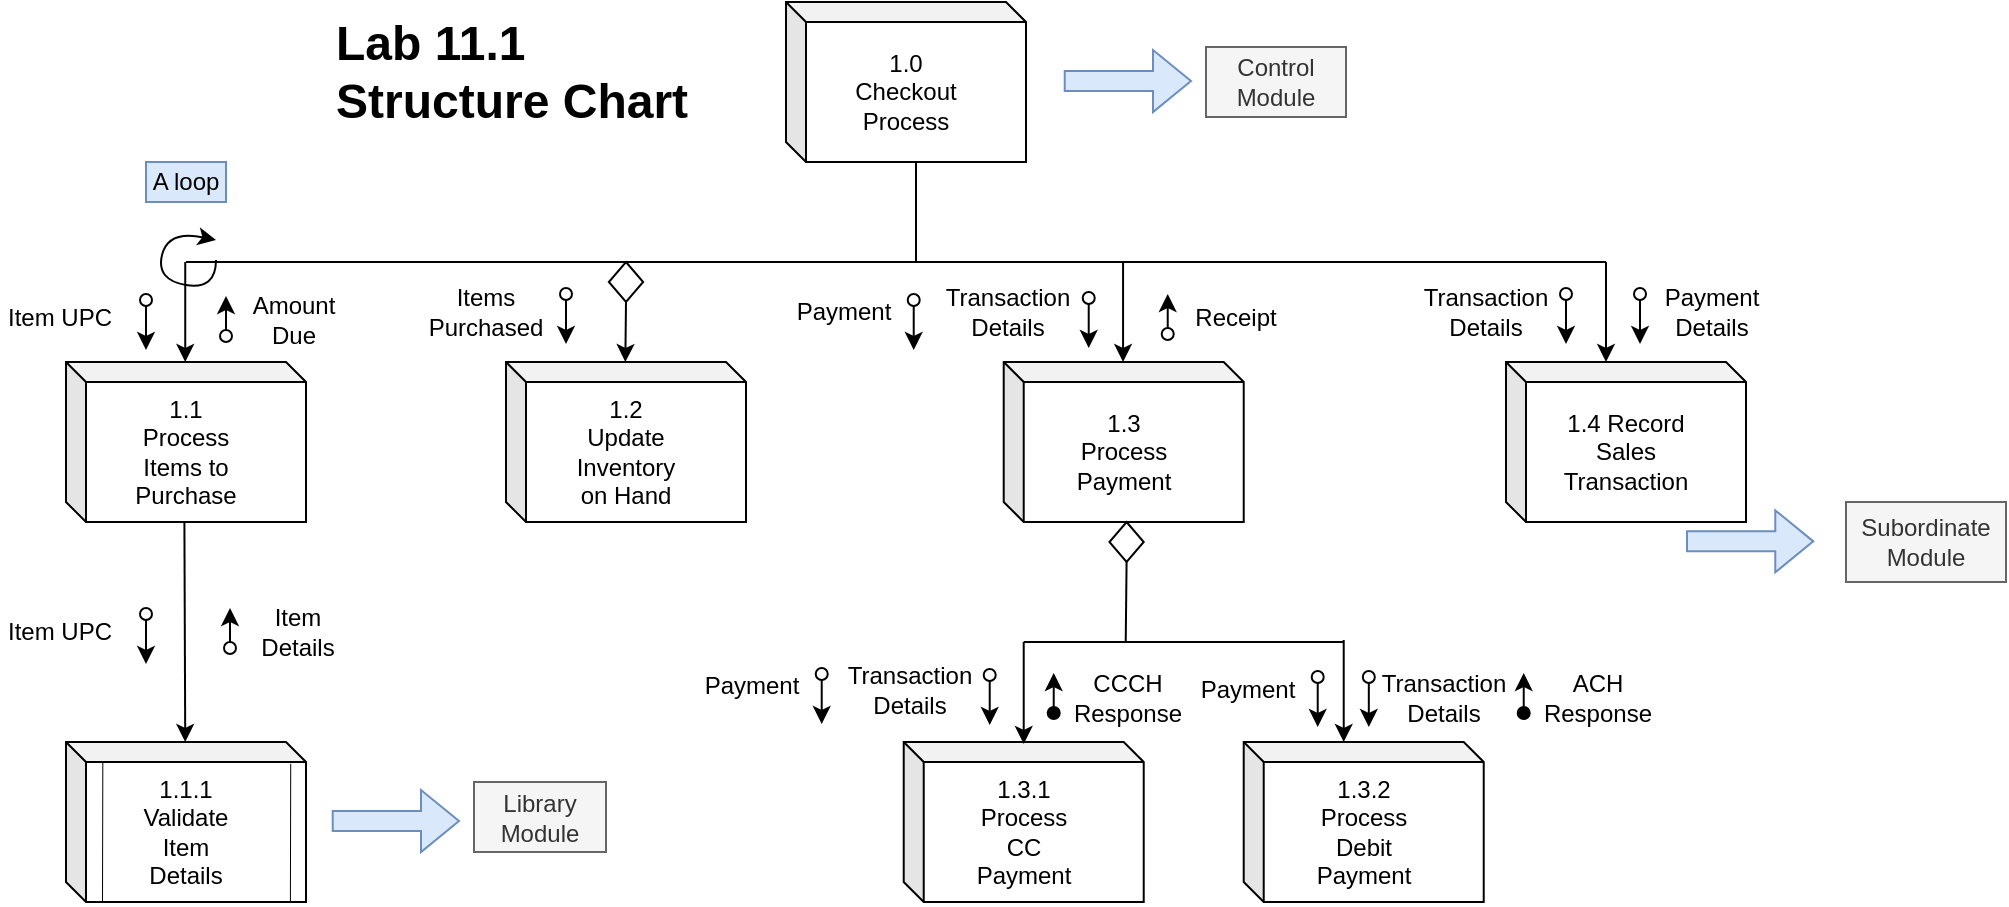 <mxfile version="26.1.0">
  <diagram name="Page-1" id="MD35YzrzWLeS2XZzhqwU">
    <mxGraphModel dx="1236" dy="755" grid="1" gridSize="10" guides="1" tooltips="1" connect="1" arrows="1" fold="1" page="1" pageScale="1" pageWidth="1169" pageHeight="827" math="0" shadow="0">
      <root>
        <mxCell id="0" />
        <mxCell id="1" parent="0" />
        <mxCell id="svk5F5cs-5M3oYEvu1DR-1" value="" style="shape=cube;whiteSpace=wrap;html=1;boundedLbl=1;backgroundOutline=1;darkOpacity=0.05;darkOpacity2=0.1;size=10;" vertex="1" parent="1">
          <mxGeometry x="530" y="170" width="120" height="80" as="geometry" />
        </mxCell>
        <mxCell id="svk5F5cs-5M3oYEvu1DR-2" value="1.0 Checkout Process" style="text;html=1;align=center;verticalAlign=middle;whiteSpace=wrap;rounded=0;" vertex="1" parent="1">
          <mxGeometry x="560" y="200" width="60" height="30" as="geometry" />
        </mxCell>
        <mxCell id="svk5F5cs-5M3oYEvu1DR-3" value="" style="shape=cube;whiteSpace=wrap;html=1;boundedLbl=1;backgroundOutline=1;darkOpacity=0.05;darkOpacity2=0.1;size=10;" vertex="1" parent="1">
          <mxGeometry x="170" y="350" width="120" height="80" as="geometry" />
        </mxCell>
        <mxCell id="svk5F5cs-5M3oYEvu1DR-4" value="1.1 Process Items to Purchase" style="text;html=1;align=center;verticalAlign=middle;whiteSpace=wrap;rounded=0;" vertex="1" parent="1">
          <mxGeometry x="200" y="380" width="60" height="30" as="geometry" />
        </mxCell>
        <mxCell id="svk5F5cs-5M3oYEvu1DR-7" value="" style="shape=cube;whiteSpace=wrap;html=1;boundedLbl=1;backgroundOutline=1;darkOpacity=0.05;darkOpacity2=0.1;size=10;" vertex="1" parent="1">
          <mxGeometry x="390" y="350" width="120" height="80" as="geometry" />
        </mxCell>
        <mxCell id="svk5F5cs-5M3oYEvu1DR-8" value="1.2 Update Inventory on Hand" style="text;html=1;align=center;verticalAlign=middle;whiteSpace=wrap;rounded=0;" vertex="1" parent="1">
          <mxGeometry x="420" y="380" width="60" height="30" as="geometry" />
        </mxCell>
        <mxCell id="svk5F5cs-5M3oYEvu1DR-9" value="" style="shape=cube;whiteSpace=wrap;html=1;boundedLbl=1;backgroundOutline=1;darkOpacity=0.05;darkOpacity2=0.1;size=10;" vertex="1" parent="1">
          <mxGeometry x="890" y="350" width="120" height="80" as="geometry" />
        </mxCell>
        <mxCell id="svk5F5cs-5M3oYEvu1DR-10" value="1.4 Record Sales Transaction" style="text;html=1;align=center;verticalAlign=middle;whiteSpace=wrap;rounded=0;" vertex="1" parent="1">
          <mxGeometry x="920" y="380" width="60" height="30" as="geometry" />
        </mxCell>
        <mxCell id="svk5F5cs-5M3oYEvu1DR-15" value="" style="shape=cube;whiteSpace=wrap;html=1;boundedLbl=1;backgroundOutline=1;darkOpacity=0.05;darkOpacity2=0.1;size=10;" vertex="1" parent="1">
          <mxGeometry x="170" y="540" width="120" height="80" as="geometry" />
        </mxCell>
        <mxCell id="svk5F5cs-5M3oYEvu1DR-16" value="1.1.1 Validate Item Details" style="text;html=1;align=center;verticalAlign=middle;whiteSpace=wrap;rounded=0;" vertex="1" parent="1">
          <mxGeometry x="200" y="570" width="60" height="30" as="geometry" />
        </mxCell>
        <mxCell id="svk5F5cs-5M3oYEvu1DR-17" value="" style="endArrow=none;html=1;rounded=0;entryX=0;entryY=0;entryDx=65;entryDy=80;entryPerimeter=0;" edge="1" parent="1" target="svk5F5cs-5M3oYEvu1DR-1">
          <mxGeometry width="50" height="50" relative="1" as="geometry">
            <mxPoint x="595" y="300" as="sourcePoint" />
            <mxPoint x="560" y="490" as="targetPoint" />
          </mxGeometry>
        </mxCell>
        <mxCell id="svk5F5cs-5M3oYEvu1DR-18" value="" style="endArrow=none;html=1;rounded=0;" edge="1" parent="1">
          <mxGeometry width="50" height="50" relative="1" as="geometry">
            <mxPoint x="230" y="300" as="sourcePoint" />
            <mxPoint x="940" y="300" as="targetPoint" />
          </mxGeometry>
        </mxCell>
        <mxCell id="svk5F5cs-5M3oYEvu1DR-21" value="" style="endArrow=classic;html=1;rounded=0;entryX=0;entryY=0;entryDx=55;entryDy=0;entryPerimeter=0;" edge="1" parent="1">
          <mxGeometry width="50" height="50" relative="1" as="geometry">
            <mxPoint x="229.62" y="300" as="sourcePoint" />
            <mxPoint x="229.62" y="350" as="targetPoint" />
          </mxGeometry>
        </mxCell>
        <mxCell id="svk5F5cs-5M3oYEvu1DR-23" value="" style="endArrow=classic;html=1;rounded=0;entryX=0;entryY=0;entryDx=55;entryDy=0;entryPerimeter=0;" edge="1" parent="1">
          <mxGeometry width="50" height="50" relative="1" as="geometry">
            <mxPoint x="450" y="320" as="sourcePoint" />
            <mxPoint x="449.67" y="350" as="targetPoint" />
          </mxGeometry>
        </mxCell>
        <mxCell id="svk5F5cs-5M3oYEvu1DR-24" value="" style="endArrow=classic;html=1;rounded=0;entryX=0;entryY=0;entryDx=55;entryDy=0;entryPerimeter=0;" edge="1" parent="1">
          <mxGeometry width="50" height="50" relative="1" as="geometry">
            <mxPoint x="940" y="300" as="sourcePoint" />
            <mxPoint x="940" y="350" as="targetPoint" />
          </mxGeometry>
        </mxCell>
        <mxCell id="svk5F5cs-5M3oYEvu1DR-25" value="" style="rhombus;whiteSpace=wrap;html=1;" vertex="1" parent="1">
          <mxGeometry x="441.43" y="300" width="17.14" height="20" as="geometry" />
        </mxCell>
        <mxCell id="svk5F5cs-5M3oYEvu1DR-27" value="" style="endArrow=classic;html=1;rounded=0;" edge="1" parent="1">
          <mxGeometry width="50" height="50" relative="1" as="geometry">
            <mxPoint x="229.2" y="430" as="sourcePoint" />
            <mxPoint x="229.62" y="540" as="targetPoint" />
          </mxGeometry>
        </mxCell>
        <mxCell id="svk5F5cs-5M3oYEvu1DR-39" value="" style="endArrow=classic;html=1;rounded=0;exitX=0.5;exitY=1;exitDx=0;exitDy=0;startArrow=oval;startFill=0;" edge="1" parent="1">
          <mxGeometry width="50" height="50" relative="1" as="geometry">
            <mxPoint x="920" y="316" as="sourcePoint" />
            <mxPoint x="920" y="341" as="targetPoint" />
          </mxGeometry>
        </mxCell>
        <mxCell id="svk5F5cs-5M3oYEvu1DR-41" value="" style="endArrow=classic;html=1;rounded=0;exitX=0.5;exitY=1;exitDx=0;exitDy=0;startArrow=oval;startFill=0;" edge="1" parent="1">
          <mxGeometry width="50" height="50" relative="1" as="geometry">
            <mxPoint x="957" y="316" as="sourcePoint" />
            <mxPoint x="957" y="341" as="targetPoint" />
          </mxGeometry>
        </mxCell>
        <mxCell id="svk5F5cs-5M3oYEvu1DR-43" value="Transaction&lt;div&gt;Details&lt;/div&gt;" style="text;html=1;align=center;verticalAlign=middle;whiteSpace=wrap;rounded=0;" vertex="1" parent="1">
          <mxGeometry x="850" y="310" width="60" height="30" as="geometry" />
        </mxCell>
        <mxCell id="svk5F5cs-5M3oYEvu1DR-44" value="Payment&lt;div&gt;Details&lt;/div&gt;" style="text;html=1;align=center;verticalAlign=middle;whiteSpace=wrap;rounded=0;" vertex="1" parent="1">
          <mxGeometry x="963" y="310" width="60" height="30" as="geometry" />
        </mxCell>
        <mxCell id="svk5F5cs-5M3oYEvu1DR-45" value="" style="endArrow=classic;html=1;rounded=0;exitX=0.5;exitY=1;exitDx=0;exitDy=0;startArrow=oval;startFill=0;" edge="1" parent="1">
          <mxGeometry width="50" height="50" relative="1" as="geometry">
            <mxPoint x="420" y="316" as="sourcePoint" />
            <mxPoint x="420" y="341" as="targetPoint" />
          </mxGeometry>
        </mxCell>
        <mxCell id="svk5F5cs-5M3oYEvu1DR-47" value="Items Purchased" style="text;html=1;align=center;verticalAlign=middle;whiteSpace=wrap;rounded=0;" vertex="1" parent="1">
          <mxGeometry x="350" y="310" width="60" height="30" as="geometry" />
        </mxCell>
        <mxCell id="svk5F5cs-5M3oYEvu1DR-58" value="" style="endArrow=classic;html=1;rounded=0;startArrow=oval;startFill=0;" edge="1" parent="1">
          <mxGeometry width="50" height="50" relative="1" as="geometry">
            <mxPoint x="250" y="337" as="sourcePoint" />
            <mxPoint x="250" y="317" as="targetPoint" />
          </mxGeometry>
        </mxCell>
        <mxCell id="svk5F5cs-5M3oYEvu1DR-59" value="Amount Due" style="text;html=1;align=center;verticalAlign=middle;whiteSpace=wrap;rounded=0;" vertex="1" parent="1">
          <mxGeometry x="254" y="314" width="60" height="30" as="geometry" />
        </mxCell>
        <mxCell id="svk5F5cs-5M3oYEvu1DR-62" value="" style="endArrow=classic;html=1;rounded=0;exitX=0.5;exitY=1;exitDx=0;exitDy=0;startArrow=oval;startFill=0;" edge="1" parent="1">
          <mxGeometry width="50" height="50" relative="1" as="geometry">
            <mxPoint x="210" y="319" as="sourcePoint" />
            <mxPoint x="210" y="344" as="targetPoint" />
          </mxGeometry>
        </mxCell>
        <mxCell id="svk5F5cs-5M3oYEvu1DR-63" value="Item UPC" style="text;html=1;align=center;verticalAlign=middle;whiteSpace=wrap;rounded=0;" vertex="1" parent="1">
          <mxGeometry x="137" y="313" width="60" height="30" as="geometry" />
        </mxCell>
        <mxCell id="svk5F5cs-5M3oYEvu1DR-64" value="" style="endArrow=classic;html=1;rounded=0;exitX=0.5;exitY=1;exitDx=0;exitDy=0;startArrow=oval;startFill=0;" edge="1" parent="1">
          <mxGeometry width="50" height="50" relative="1" as="geometry">
            <mxPoint x="210" y="476" as="sourcePoint" />
            <mxPoint x="210" y="501" as="targetPoint" />
          </mxGeometry>
        </mxCell>
        <mxCell id="svk5F5cs-5M3oYEvu1DR-65" value="Item UPC" style="text;html=1;align=center;verticalAlign=middle;whiteSpace=wrap;rounded=0;" vertex="1" parent="1">
          <mxGeometry x="137" y="470" width="60" height="30" as="geometry" />
        </mxCell>
        <mxCell id="svk5F5cs-5M3oYEvu1DR-67" value="" style="endArrow=classic;html=1;rounded=0;startArrow=oval;startFill=0;" edge="1" parent="1">
          <mxGeometry width="50" height="50" relative="1" as="geometry">
            <mxPoint x="252" y="493" as="sourcePoint" />
            <mxPoint x="252" y="473" as="targetPoint" />
          </mxGeometry>
        </mxCell>
        <mxCell id="svk5F5cs-5M3oYEvu1DR-68" value="Item Details" style="text;html=1;align=center;verticalAlign=middle;whiteSpace=wrap;rounded=0;" vertex="1" parent="1">
          <mxGeometry x="256" y="470" width="60" height="30" as="geometry" />
        </mxCell>
        <mxCell id="svk5F5cs-5M3oYEvu1DR-82" value="&lt;h1 style=&quot;margin-top: 0px;&quot;&gt;Lab 11.1 Structure Chart&lt;/h1&gt;" style="text;html=1;whiteSpace=wrap;overflow=hidden;rounded=0;" vertex="1" parent="1">
          <mxGeometry x="302.86" y="170" width="180" height="120" as="geometry" />
        </mxCell>
        <mxCell id="svk5F5cs-5M3oYEvu1DR-92" value="" style="curved=1;endArrow=classic;html=1;rounded=0;" edge="1" parent="1">
          <mxGeometry width="50" height="50" relative="1" as="geometry">
            <mxPoint x="245" y="299" as="sourcePoint" />
            <mxPoint x="245" y="289" as="targetPoint" />
            <Array as="points">
              <mxPoint x="245" y="314" />
              <mxPoint x="215" y="309" />
              <mxPoint x="221" y="284" />
            </Array>
          </mxGeometry>
        </mxCell>
        <mxCell id="svk5F5cs-5M3oYEvu1DR-97" value="" style="endArrow=none;html=1;rounded=0;exitX=0.182;exitY=0.992;exitDx=0;exitDy=0;exitPerimeter=0;strokeWidth=0.5;" edge="1" parent="1">
          <mxGeometry width="50" height="50" relative="1" as="geometry">
            <mxPoint x="188.0" y="619.36" as="sourcePoint" />
            <mxPoint x="188.16" y="550" as="targetPoint" />
          </mxGeometry>
        </mxCell>
        <mxCell id="svk5F5cs-5M3oYEvu1DR-98" value="" style="endArrow=none;html=1;rounded=0;exitX=0.182;exitY=0.992;exitDx=0;exitDy=0;exitPerimeter=0;strokeWidth=0.5;" edge="1" parent="1">
          <mxGeometry width="50" height="50" relative="1" as="geometry">
            <mxPoint x="281.95" y="620" as="sourcePoint" />
            <mxPoint x="282.11" y="550.64" as="targetPoint" />
          </mxGeometry>
        </mxCell>
        <mxCell id="svk5F5cs-5M3oYEvu1DR-5" value="" style="shape=cube;whiteSpace=wrap;html=1;boundedLbl=1;backgroundOutline=1;darkOpacity=0.05;darkOpacity2=0.1;size=10;" vertex="1" parent="1">
          <mxGeometry x="638.86" y="350" width="120" height="80" as="geometry" />
        </mxCell>
        <mxCell id="svk5F5cs-5M3oYEvu1DR-6" value="1.3 Process Payment" style="text;html=1;align=center;verticalAlign=middle;whiteSpace=wrap;rounded=0;" vertex="1" parent="1">
          <mxGeometry x="668.86" y="380" width="60" height="30" as="geometry" />
        </mxCell>
        <mxCell id="svk5F5cs-5M3oYEvu1DR-11" value="" style="shape=cube;whiteSpace=wrap;html=1;boundedLbl=1;backgroundOutline=1;darkOpacity=0.05;darkOpacity2=0.1;size=10;" vertex="1" parent="1">
          <mxGeometry x="588.86" y="540" width="120" height="80" as="geometry" />
        </mxCell>
        <mxCell id="svk5F5cs-5M3oYEvu1DR-12" value="1.3.1 Process CC Payment" style="text;html=1;align=center;verticalAlign=middle;whiteSpace=wrap;rounded=0;" vertex="1" parent="1">
          <mxGeometry x="618.86" y="570" width="60" height="30" as="geometry" />
        </mxCell>
        <mxCell id="svk5F5cs-5M3oYEvu1DR-13" value="" style="shape=cube;whiteSpace=wrap;html=1;boundedLbl=1;backgroundOutline=1;darkOpacity=0.05;darkOpacity2=0.1;size=10;" vertex="1" parent="1">
          <mxGeometry x="758.86" y="540" width="120" height="80" as="geometry" />
        </mxCell>
        <mxCell id="svk5F5cs-5M3oYEvu1DR-14" value="1.3.2 Process Debit Payment" style="text;html=1;align=center;verticalAlign=middle;whiteSpace=wrap;rounded=0;" vertex="1" parent="1">
          <mxGeometry x="788.86" y="570" width="60" height="30" as="geometry" />
        </mxCell>
        <mxCell id="svk5F5cs-5M3oYEvu1DR-22" value="" style="endArrow=classic;html=1;rounded=0;entryX=0;entryY=0;entryDx=55;entryDy=0;entryPerimeter=0;" edge="1" parent="1">
          <mxGeometry width="50" height="50" relative="1" as="geometry">
            <mxPoint x="698.53" y="300" as="sourcePoint" />
            <mxPoint x="698.53" y="350" as="targetPoint" />
          </mxGeometry>
        </mxCell>
        <mxCell id="svk5F5cs-5M3oYEvu1DR-31" value="" style="rhombus;whiteSpace=wrap;html=1;" vertex="1" parent="1">
          <mxGeometry x="691.72" y="430" width="17.14" height="20" as="geometry" />
        </mxCell>
        <mxCell id="svk5F5cs-5M3oYEvu1DR-32" value="" style="endArrow=none;html=1;rounded=0;" edge="1" parent="1">
          <mxGeometry width="50" height="50" relative="1" as="geometry">
            <mxPoint x="648.86" y="490" as="sourcePoint" />
            <mxPoint x="808.86" y="490" as="targetPoint" />
          </mxGeometry>
        </mxCell>
        <mxCell id="svk5F5cs-5M3oYEvu1DR-33" value="" style="endArrow=none;html=1;rounded=0;exitX=0.5;exitY=1;exitDx=0;exitDy=0;" edge="1" parent="1" source="svk5F5cs-5M3oYEvu1DR-31">
          <mxGeometry width="50" height="50" relative="1" as="geometry">
            <mxPoint x="738.86" y="460" as="sourcePoint" />
            <mxPoint x="699.86" y="490" as="targetPoint" />
          </mxGeometry>
        </mxCell>
        <mxCell id="svk5F5cs-5M3oYEvu1DR-35" value="" style="endArrow=classic;html=1;rounded=0;" edge="1" parent="1">
          <mxGeometry width="50" height="50" relative="1" as="geometry">
            <mxPoint x="648.86" y="490" as="sourcePoint" />
            <mxPoint x="648.86" y="541" as="targetPoint" />
          </mxGeometry>
        </mxCell>
        <mxCell id="svk5F5cs-5M3oYEvu1DR-36" value="" style="endArrow=classic;html=1;rounded=0;" edge="1" parent="1">
          <mxGeometry width="50" height="50" relative="1" as="geometry">
            <mxPoint x="808.86" y="489" as="sourcePoint" />
            <mxPoint x="808.86" y="540" as="targetPoint" />
          </mxGeometry>
        </mxCell>
        <mxCell id="svk5F5cs-5M3oYEvu1DR-48" value="" style="endArrow=classic;html=1;rounded=0;exitX=0.5;exitY=1;exitDx=0;exitDy=0;startArrow=oval;startFill=0;" edge="1" parent="1">
          <mxGeometry width="50" height="50" relative="1" as="geometry">
            <mxPoint x="681.36" y="318" as="sourcePoint" />
            <mxPoint x="681.36" y="343" as="targetPoint" />
          </mxGeometry>
        </mxCell>
        <mxCell id="svk5F5cs-5M3oYEvu1DR-50" value="Transaction&lt;div&gt;Details&lt;/div&gt;" style="text;html=1;align=center;verticalAlign=middle;whiteSpace=wrap;rounded=0;" vertex="1" parent="1">
          <mxGeometry x="611.36" y="310" width="60" height="30" as="geometry" />
        </mxCell>
        <mxCell id="svk5F5cs-5M3oYEvu1DR-51" value="" style="endArrow=classic;html=1;rounded=0;exitX=0.5;exitY=1;exitDx=0;exitDy=0;startArrow=oval;startFill=0;" edge="1" parent="1">
          <mxGeometry width="50" height="50" relative="1" as="geometry">
            <mxPoint x="593.86" y="319" as="sourcePoint" />
            <mxPoint x="593.86" y="344" as="targetPoint" />
          </mxGeometry>
        </mxCell>
        <mxCell id="svk5F5cs-5M3oYEvu1DR-53" value="Payment" style="text;html=1;align=center;verticalAlign=middle;whiteSpace=wrap;rounded=0;" vertex="1" parent="1">
          <mxGeometry x="528.86" y="310" width="60" height="30" as="geometry" />
        </mxCell>
        <mxCell id="svk5F5cs-5M3oYEvu1DR-54" value="" style="endArrow=classic;html=1;rounded=0;startArrow=oval;startFill=0;" edge="1" parent="1">
          <mxGeometry width="50" height="50" relative="1" as="geometry">
            <mxPoint x="720.86" y="336" as="sourcePoint" />
            <mxPoint x="720.86" y="316" as="targetPoint" />
          </mxGeometry>
        </mxCell>
        <mxCell id="svk5F5cs-5M3oYEvu1DR-56" value="Receipt" style="text;html=1;align=center;verticalAlign=middle;whiteSpace=wrap;rounded=0;" vertex="1" parent="1">
          <mxGeometry x="724.86" y="313" width="60" height="30" as="geometry" />
        </mxCell>
        <mxCell id="svk5F5cs-5M3oYEvu1DR-69" value="" style="endArrow=classic;html=1;rounded=0;exitX=0.5;exitY=1;exitDx=0;exitDy=0;startArrow=oval;startFill=0;" edge="1" parent="1">
          <mxGeometry width="50" height="50" relative="1" as="geometry">
            <mxPoint x="547.86" y="506" as="sourcePoint" />
            <mxPoint x="547.86" y="531" as="targetPoint" />
          </mxGeometry>
        </mxCell>
        <mxCell id="svk5F5cs-5M3oYEvu1DR-70" value="Payment" style="text;html=1;align=center;verticalAlign=middle;whiteSpace=wrap;rounded=0;" vertex="1" parent="1">
          <mxGeometry x="482.86" y="497" width="60" height="30" as="geometry" />
        </mxCell>
        <mxCell id="svk5F5cs-5M3oYEvu1DR-71" value="" style="endArrow=classic;html=1;rounded=0;exitX=0.5;exitY=1;exitDx=0;exitDy=0;startArrow=oval;startFill=0;" edge="1" parent="1">
          <mxGeometry width="50" height="50" relative="1" as="geometry">
            <mxPoint x="631.86" y="506.5" as="sourcePoint" />
            <mxPoint x="631.86" y="531.5" as="targetPoint" />
          </mxGeometry>
        </mxCell>
        <mxCell id="svk5F5cs-5M3oYEvu1DR-72" value="Transaction&lt;div&gt;Details&lt;/div&gt;" style="text;html=1;align=center;verticalAlign=middle;whiteSpace=wrap;rounded=0;" vertex="1" parent="1">
          <mxGeometry x="561.86" y="498.5" width="60" height="30" as="geometry" />
        </mxCell>
        <mxCell id="svk5F5cs-5M3oYEvu1DR-73" value="" style="endArrow=classic;html=1;rounded=0;startArrow=oval;startFill=1;" edge="1" parent="1">
          <mxGeometry width="50" height="50" relative="1" as="geometry">
            <mxPoint x="663.86" y="525.5" as="sourcePoint" />
            <mxPoint x="663.86" y="505.5" as="targetPoint" />
          </mxGeometry>
        </mxCell>
        <mxCell id="svk5F5cs-5M3oYEvu1DR-74" value="CCCH Response" style="text;html=1;align=center;verticalAlign=middle;whiteSpace=wrap;rounded=0;" vertex="1" parent="1">
          <mxGeometry x="670.86" y="502.5" width="60" height="30" as="geometry" />
        </mxCell>
        <mxCell id="svk5F5cs-5M3oYEvu1DR-75" value="" style="endArrow=classic;html=1;rounded=0;exitX=0.5;exitY=1;exitDx=0;exitDy=0;startArrow=oval;startFill=0;" edge="1" parent="1">
          <mxGeometry width="50" height="50" relative="1" as="geometry">
            <mxPoint x="795.86" y="507.5" as="sourcePoint" />
            <mxPoint x="795.86" y="532.5" as="targetPoint" />
          </mxGeometry>
        </mxCell>
        <mxCell id="svk5F5cs-5M3oYEvu1DR-76" value="Payment" style="text;html=1;align=center;verticalAlign=middle;whiteSpace=wrap;rounded=0;" vertex="1" parent="1">
          <mxGeometry x="730.86" y="498.5" width="60" height="30" as="geometry" />
        </mxCell>
        <mxCell id="svk5F5cs-5M3oYEvu1DR-77" value="" style="endArrow=classic;html=1;rounded=0;exitX=0.5;exitY=1;exitDx=0;exitDy=0;startArrow=oval;startFill=0;" edge="1" parent="1">
          <mxGeometry width="50" height="50" relative="1" as="geometry">
            <mxPoint x="821.41" y="507.5" as="sourcePoint" />
            <mxPoint x="821.41" y="532.5" as="targetPoint" />
          </mxGeometry>
        </mxCell>
        <mxCell id="svk5F5cs-5M3oYEvu1DR-78" value="Transaction&lt;div&gt;Details&lt;/div&gt;" style="text;html=1;align=center;verticalAlign=middle;whiteSpace=wrap;rounded=0;" vertex="1" parent="1">
          <mxGeometry x="828.86" y="502.5" width="60" height="30" as="geometry" />
        </mxCell>
        <mxCell id="svk5F5cs-5M3oYEvu1DR-80" value="" style="endArrow=classic;html=1;rounded=0;startArrow=oval;startFill=1;" edge="1" parent="1">
          <mxGeometry width="50" height="50" relative="1" as="geometry">
            <mxPoint x="898.86" y="525.5" as="sourcePoint" />
            <mxPoint x="898.86" y="505.5" as="targetPoint" />
          </mxGeometry>
        </mxCell>
        <mxCell id="svk5F5cs-5M3oYEvu1DR-81" value="ACH Response" style="text;html=1;align=center;verticalAlign=middle;whiteSpace=wrap;rounded=0;" vertex="1" parent="1">
          <mxGeometry x="905.86" y="502.5" width="60" height="30" as="geometry" />
        </mxCell>
        <mxCell id="svk5F5cs-5M3oYEvu1DR-100" value="" style="shape=flexArrow;endArrow=classic;html=1;rounded=0;fillColor=#dae8fc;strokeColor=#6c8ebf;" edge="1" parent="1">
          <mxGeometry width="50" height="50" relative="1" as="geometry">
            <mxPoint x="668.86" y="209.55" as="sourcePoint" />
            <mxPoint x="733" y="209.55" as="targetPoint" />
          </mxGeometry>
        </mxCell>
        <mxCell id="svk5F5cs-5M3oYEvu1DR-101" value="Control Module" style="text;html=1;align=center;verticalAlign=middle;whiteSpace=wrap;rounded=0;fillColor=#f5f5f5;fontColor=#333333;strokeColor=#666666;" vertex="1" parent="1">
          <mxGeometry x="740" y="192.5" width="70" height="35" as="geometry" />
        </mxCell>
        <mxCell id="svk5F5cs-5M3oYEvu1DR-102" value="" style="shape=flexArrow;endArrow=classic;html=1;rounded=0;fillColor=#dae8fc;strokeColor=#6c8ebf;" edge="1" parent="1">
          <mxGeometry width="50" height="50" relative="1" as="geometry">
            <mxPoint x="302.86" y="579.55" as="sourcePoint" />
            <mxPoint x="367" y="579.55" as="targetPoint" />
          </mxGeometry>
        </mxCell>
        <mxCell id="svk5F5cs-5M3oYEvu1DR-103" value="Library Module" style="text;html=1;align=center;verticalAlign=middle;whiteSpace=wrap;rounded=0;fillColor=#f5f5f5;fontColor=#333333;strokeColor=#666666;" vertex="1" parent="1">
          <mxGeometry x="374" y="560" width="66" height="35" as="geometry" />
        </mxCell>
        <mxCell id="svk5F5cs-5M3oYEvu1DR-104" value="Subordinate Module" style="text;html=1;align=center;verticalAlign=middle;whiteSpace=wrap;rounded=0;fillColor=#f5f5f5;fontColor=#333333;strokeColor=#666666;" vertex="1" parent="1">
          <mxGeometry x="1060" y="420" width="80" height="40" as="geometry" />
        </mxCell>
        <mxCell id="svk5F5cs-5M3oYEvu1DR-105" value="" style="shape=flexArrow;endArrow=classic;html=1;rounded=0;fillColor=#dae8fc;strokeColor=#6c8ebf;" edge="1" parent="1">
          <mxGeometry width="50" height="50" relative="1" as="geometry">
            <mxPoint x="980" y="439.68" as="sourcePoint" />
            <mxPoint x="1044.14" y="439.68" as="targetPoint" />
          </mxGeometry>
        </mxCell>
        <mxCell id="svk5F5cs-5M3oYEvu1DR-106" value="A loop" style="text;html=1;align=center;verticalAlign=middle;whiteSpace=wrap;rounded=0;fillColor=#dae8fc;strokeColor=#6c8ebf;" vertex="1" parent="1">
          <mxGeometry x="210" y="250" width="40" height="20" as="geometry" />
        </mxCell>
      </root>
    </mxGraphModel>
  </diagram>
</mxfile>
